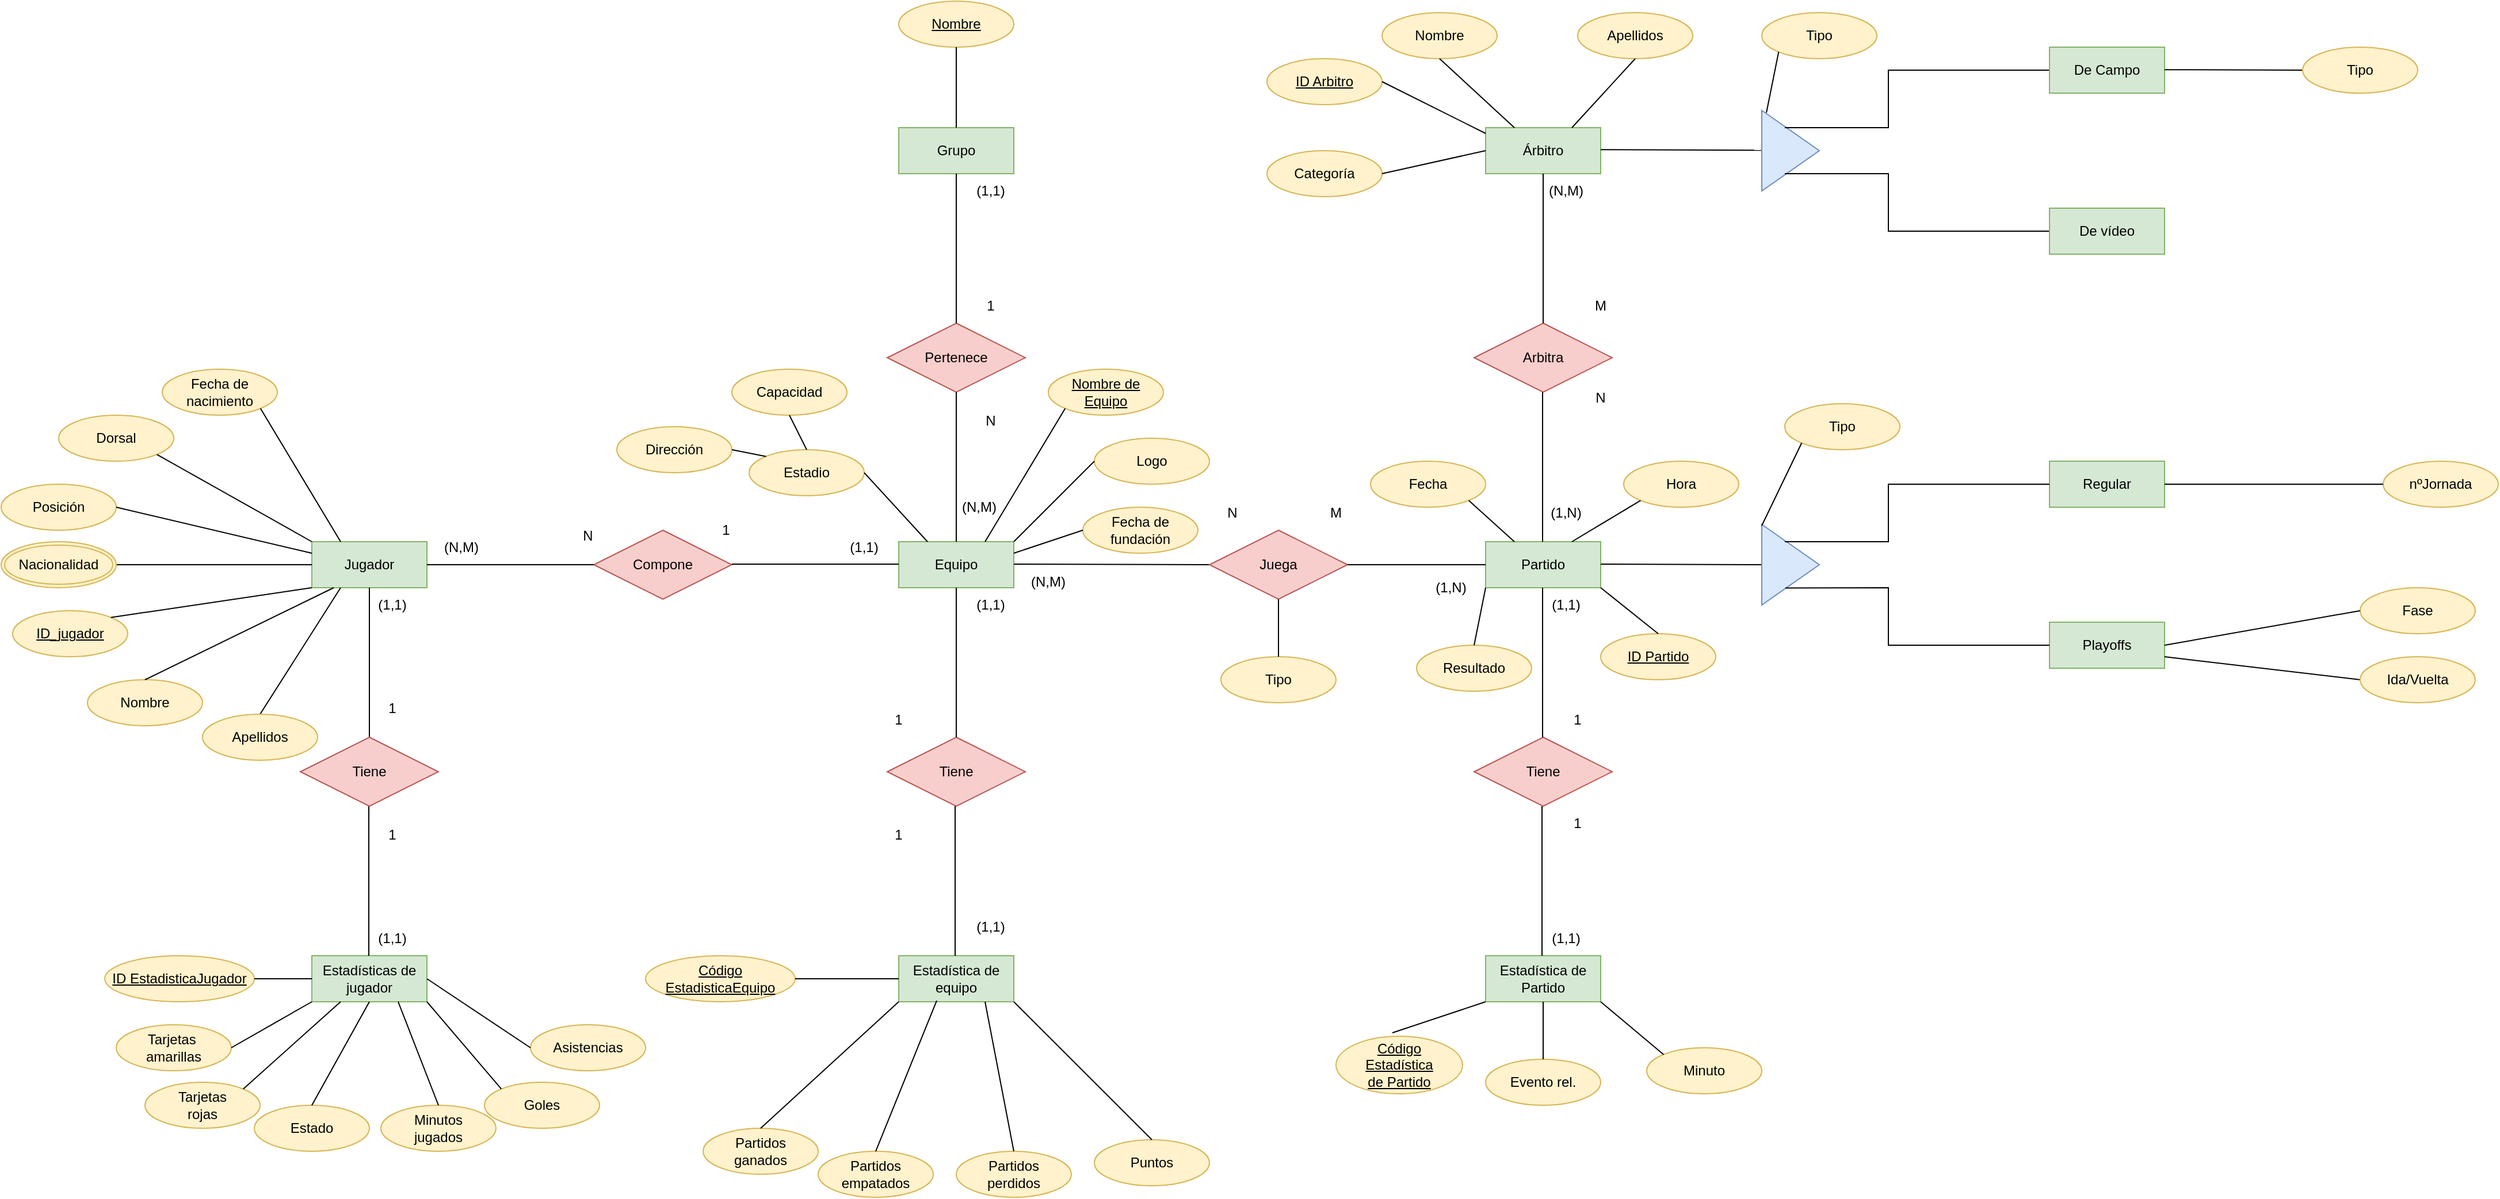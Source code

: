 <mxfile version="24.0.2" type="device">
  <diagram id="R2lEEEUBdFMjLlhIrx00" name="Page-1">
    <mxGraphModel dx="3056" dy="1200" grid="1" gridSize="10" guides="1" tooltips="1" connect="1" arrows="1" fold="1" page="1" pageScale="1" pageWidth="850" pageHeight="1100" math="0" shadow="0" extFonts="Permanent Marker^https://fonts.googleapis.com/css?family=Permanent+Marker">
      <root>
        <mxCell id="0" />
        <mxCell id="1" parent="0" />
        <mxCell id="ew4b3XNnfiUMwKwyRIX6-1" value="Equipo" style="whiteSpace=wrap;html=1;align=center;fillColor=#d5e8d4;strokeColor=#82b366;" parent="1" vertex="1">
          <mxGeometry x="180" y="480" width="100" height="40" as="geometry" />
        </mxCell>
        <mxCell id="ew4b3XNnfiUMwKwyRIX6-3" value="Estadística de Partido" style="whiteSpace=wrap;html=1;align=center;fillColor=#d5e8d4;strokeColor=#82b366;" parent="1" vertex="1">
          <mxGeometry x="690" y="840" width="100" height="40" as="geometry" />
        </mxCell>
        <mxCell id="ew4b3XNnfiUMwKwyRIX6-4" value="Jugador" style="whiteSpace=wrap;html=1;align=center;fillColor=#d5e8d4;strokeColor=#82b366;" parent="1" vertex="1">
          <mxGeometry x="-330" y="480" width="100" height="40" as="geometry" />
        </mxCell>
        <mxCell id="ew4b3XNnfiUMwKwyRIX6-5" value="Partido" style="whiteSpace=wrap;html=1;align=center;fillColor=#d5e8d4;strokeColor=#82b366;" parent="1" vertex="1">
          <mxGeometry x="690" y="480" width="100" height="40" as="geometry" />
        </mxCell>
        <mxCell id="ew4b3XNnfiUMwKwyRIX6-6" value="Grupo" style="whiteSpace=wrap;html=1;align=center;fillColor=#d5e8d4;strokeColor=#82b366;" parent="1" vertex="1">
          <mxGeometry x="180" y="120" width="100" height="40" as="geometry" />
        </mxCell>
        <mxCell id="ew4b3XNnfiUMwKwyRIX6-7" value="Árbitro" style="whiteSpace=wrap;html=1;align=center;fillColor=#d5e8d4;strokeColor=#82b366;" parent="1" vertex="1">
          <mxGeometry x="690" y="120" width="100" height="40" as="geometry" />
        </mxCell>
        <mxCell id="ew4b3XNnfiUMwKwyRIX6-10" value="Compone" style="shape=rhombus;perimeter=rhombusPerimeter;whiteSpace=wrap;html=1;align=center;fillColor=#f8cecc;strokeColor=#b85450;" parent="1" vertex="1">
          <mxGeometry x="-85" y="470" width="120" height="60" as="geometry" />
        </mxCell>
        <mxCell id="ew4b3XNnfiUMwKwyRIX6-13" value="Tiene" style="shape=rhombus;perimeter=rhombusPerimeter;whiteSpace=wrap;html=1;align=center;fillColor=#f8cecc;strokeColor=#b85450;" parent="1" vertex="1">
          <mxGeometry x="680" y="650" width="120" height="60" as="geometry" />
        </mxCell>
        <mxCell id="ew4b3XNnfiUMwKwyRIX6-17" value="Arbitra" style="shape=rhombus;perimeter=rhombusPerimeter;whiteSpace=wrap;html=1;align=center;fillColor=#f8cecc;strokeColor=#b85450;" parent="1" vertex="1">
          <mxGeometry x="680" y="290" width="120" height="60" as="geometry" />
        </mxCell>
        <mxCell id="ew4b3XNnfiUMwKwyRIX6-18" value="Pertenece" style="shape=rhombus;perimeter=rhombusPerimeter;whiteSpace=wrap;html=1;align=center;fillColor=#f8cecc;strokeColor=#b85450;" parent="1" vertex="1">
          <mxGeometry x="170" y="290" width="120" height="60" as="geometry" />
        </mxCell>
        <mxCell id="jRTE80DAgVs_Ja9fbaa8-7" value="" style="endArrow=none;html=1;rounded=0;exitX=1;exitY=0.5;exitDx=0;exitDy=0;" parent="1" source="ew4b3XNnfiUMwKwyRIX6-4" target="ew4b3XNnfiUMwKwyRIX6-10" edge="1">
          <mxGeometry width="50" height="50" relative="1" as="geometry">
            <mxPoint x="-270" y="490" as="sourcePoint" />
            <mxPoint x="-270" y="360" as="targetPoint" />
          </mxGeometry>
        </mxCell>
        <mxCell id="jRTE80DAgVs_Ja9fbaa8-8" value="" style="endArrow=none;html=1;rounded=0;exitX=1;exitY=0.5;exitDx=0;exitDy=0;" parent="1" edge="1">
          <mxGeometry width="50" height="50" relative="1" as="geometry">
            <mxPoint x="35" y="499.5" as="sourcePoint" />
            <mxPoint x="180" y="499.5" as="targetPoint" />
          </mxGeometry>
        </mxCell>
        <mxCell id="jRTE80DAgVs_Ja9fbaa8-9" value="" style="endArrow=none;html=1;rounded=0;exitX=1;exitY=0.5;exitDx=0;exitDy=0;entryX=0;entryY=0.5;entryDx=0;entryDy=0;" parent="1" target="5aakEDVAAHbc9MkIzyxL-103" edge="1">
          <mxGeometry width="50" height="50" relative="1" as="geometry">
            <mxPoint x="280" y="499.5" as="sourcePoint" />
            <mxPoint x="425" y="499.5" as="targetPoint" />
            <Array as="points">
              <mxPoint x="450" y="500" />
            </Array>
          </mxGeometry>
        </mxCell>
        <mxCell id="jRTE80DAgVs_Ja9fbaa8-14" value="" style="endArrow=none;html=1;rounded=0;entryX=0.5;entryY=1;entryDx=0;entryDy=0;exitX=0.5;exitY=0;exitDx=0;exitDy=0;" parent="1" edge="1">
          <mxGeometry width="50" height="50" relative="1" as="geometry">
            <mxPoint x="-280" y="650" as="sourcePoint" />
            <mxPoint x="-280" y="520" as="targetPoint" />
          </mxGeometry>
        </mxCell>
        <mxCell id="jRTE80DAgVs_Ja9fbaa8-18" value="" style="endArrow=none;html=1;rounded=0;exitX=1;exitY=0.5;exitDx=0;exitDy=0;entryX=0;entryY=0.5;entryDx=0;entryDy=0;" parent="1" edge="1">
          <mxGeometry width="50" height="50" relative="1" as="geometry">
            <mxPoint x="790" y="499.5" as="sourcePoint" />
            <mxPoint x="930" y="500" as="targetPoint" />
          </mxGeometry>
        </mxCell>
        <mxCell id="5aakEDVAAHbc9MkIzyxL-1" value="ID_jugador" style="ellipse;whiteSpace=wrap;html=1;align=center;fontStyle=4;fillColor=#fff2cc;strokeColor=#d6b656;" parent="1" vertex="1">
          <mxGeometry x="-590" y="540" width="100" height="40" as="geometry" />
        </mxCell>
        <mxCell id="5aakEDVAAHbc9MkIzyxL-5" value="Nombre" style="ellipse;whiteSpace=wrap;html=1;align=center;fillColor=#fff2cc;strokeColor=#d6b656;" parent="1" vertex="1">
          <mxGeometry x="-525" y="600" width="100" height="40" as="geometry" />
        </mxCell>
        <mxCell id="5aakEDVAAHbc9MkIzyxL-12" value="Estadísticas de jugador" style="whiteSpace=wrap;html=1;align=center;fillColor=#d5e8d4;strokeColor=#82b366;" parent="1" vertex="1">
          <mxGeometry x="-330" y="840" width="100" height="40" as="geometry" />
        </mxCell>
        <mxCell id="5aakEDVAAHbc9MkIzyxL-13" value="Posición" style="ellipse;whiteSpace=wrap;html=1;align=center;fillColor=#fff2cc;strokeColor=#d6b656;" parent="1" vertex="1">
          <mxGeometry x="-600" y="430" width="100" height="40" as="geometry" />
        </mxCell>
        <mxCell id="5aakEDVAAHbc9MkIzyxL-14" value="Fecha de nacimiento" style="ellipse;whiteSpace=wrap;html=1;align=center;fillColor=#fff2cc;strokeColor=#d6b656;" parent="1" vertex="1">
          <mxGeometry x="-460" y="330" width="100" height="40" as="geometry" />
        </mxCell>
        <mxCell id="5aakEDVAAHbc9MkIzyxL-15" value="Dorsal" style="ellipse;whiteSpace=wrap;html=1;align=center;fillColor=#fff2cc;strokeColor=#d6b656;" parent="1" vertex="1">
          <mxGeometry x="-550" y="370" width="100" height="40" as="geometry" />
        </mxCell>
        <mxCell id="5aakEDVAAHbc9MkIzyxL-16" value="" style="endArrow=none;html=1;rounded=0;exitX=0.19;exitY=1;exitDx=0;exitDy=0;entryX=0.5;entryY=0;entryDx=0;entryDy=0;exitPerimeter=0;" parent="1" source="ew4b3XNnfiUMwKwyRIX6-4" target="5aakEDVAAHbc9MkIzyxL-5" edge="1">
          <mxGeometry width="50" height="50" relative="1" as="geometry">
            <mxPoint x="-252.5" y="529" as="sourcePoint" />
            <mxPoint x="-107.5" y="529" as="targetPoint" />
          </mxGeometry>
        </mxCell>
        <mxCell id="5aakEDVAAHbc9MkIzyxL-17" value="" style="endArrow=none;html=1;rounded=0;exitX=0.25;exitY=1;exitDx=0;exitDy=0;entryX=0.5;entryY=0;entryDx=0;entryDy=0;" parent="1" source="ew4b3XNnfiUMwKwyRIX6-4" target="5aakEDVAAHbc9MkIzyxL-26" edge="1">
          <mxGeometry width="50" height="50" relative="1" as="geometry">
            <mxPoint x="-270" y="530" as="sourcePoint" />
            <mxPoint x="-180" y="580" as="targetPoint" />
          </mxGeometry>
        </mxCell>
        <mxCell id="5aakEDVAAHbc9MkIzyxL-18" value="" style="endArrow=none;html=1;rounded=0;exitX=0;exitY=1;exitDx=0;exitDy=0;entryX=1;entryY=0;entryDx=0;entryDy=0;" parent="1" source="ew4b3XNnfiUMwKwyRIX6-4" target="5aakEDVAAHbc9MkIzyxL-1" edge="1">
          <mxGeometry width="50" height="50" relative="1" as="geometry">
            <mxPoint x="-260" y="540" as="sourcePoint" />
            <mxPoint x="-310" y="600" as="targetPoint" />
          </mxGeometry>
        </mxCell>
        <mxCell id="5aakEDVAAHbc9MkIzyxL-19" value="" style="endArrow=none;html=1;rounded=0;exitX=0;exitY=0.5;exitDx=0;exitDy=0;entryX=1;entryY=0.5;entryDx=0;entryDy=0;" parent="1" source="ew4b3XNnfiUMwKwyRIX6-4" edge="1">
          <mxGeometry width="50" height="50" relative="1" as="geometry">
            <mxPoint x="-320" y="530" as="sourcePoint" />
            <mxPoint x="-500" y="500" as="targetPoint" />
          </mxGeometry>
        </mxCell>
        <mxCell id="5aakEDVAAHbc9MkIzyxL-20" value="" style="endArrow=none;html=1;rounded=0;exitX=0;exitY=0.25;exitDx=0;exitDy=0;entryX=1;entryY=0.5;entryDx=0;entryDy=0;" parent="1" source="ew4b3XNnfiUMwKwyRIX6-4" target="5aakEDVAAHbc9MkIzyxL-13" edge="1">
          <mxGeometry width="50" height="50" relative="1" as="geometry">
            <mxPoint x="-320" y="510" as="sourcePoint" />
            <mxPoint x="-450" y="540" as="targetPoint" />
          </mxGeometry>
        </mxCell>
        <mxCell id="5aakEDVAAHbc9MkIzyxL-21" value="" style="endArrow=none;html=1;rounded=0;exitX=0;exitY=0;exitDx=0;exitDy=0;entryX=1;entryY=1;entryDx=0;entryDy=0;" parent="1" source="ew4b3XNnfiUMwKwyRIX6-4" target="5aakEDVAAHbc9MkIzyxL-15" edge="1">
          <mxGeometry width="50" height="50" relative="1" as="geometry">
            <mxPoint x="-320" y="500" as="sourcePoint" />
            <mxPoint x="-500" y="480" as="targetPoint" />
          </mxGeometry>
        </mxCell>
        <mxCell id="5aakEDVAAHbc9MkIzyxL-22" value="" style="endArrow=none;html=1;rounded=0;exitX=0.25;exitY=0;exitDx=0;exitDy=0;entryX=1;entryY=1;entryDx=0;entryDy=0;" parent="1" source="ew4b3XNnfiUMwKwyRIX6-4" target="5aakEDVAAHbc9MkIzyxL-14" edge="1">
          <mxGeometry width="50" height="50" relative="1" as="geometry">
            <mxPoint x="-320" y="490" as="sourcePoint" />
            <mxPoint x="-505" y="434" as="targetPoint" />
          </mxGeometry>
        </mxCell>
        <mxCell id="5aakEDVAAHbc9MkIzyxL-23" value="" style="endArrow=none;html=1;rounded=0;entryX=0.5;entryY=1;entryDx=0;entryDy=0;exitX=0.5;exitY=0;exitDx=0;exitDy=0;" parent="1" edge="1">
          <mxGeometry width="50" height="50" relative="1" as="geometry">
            <mxPoint x="-280.5" y="840" as="sourcePoint" />
            <mxPoint x="-280.5" y="710" as="targetPoint" />
          </mxGeometry>
        </mxCell>
        <mxCell id="5aakEDVAAHbc9MkIzyxL-24" value="Tiene" style="shape=rhombus;perimeter=rhombusPerimeter;whiteSpace=wrap;html=1;align=center;fillColor=#f8cecc;strokeColor=#b85450;" parent="1" vertex="1">
          <mxGeometry x="-340" y="650" width="120" height="60" as="geometry" />
        </mxCell>
        <mxCell id="5aakEDVAAHbc9MkIzyxL-26" value="Apellidos" style="ellipse;whiteSpace=wrap;html=1;align=center;fillColor=#fff2cc;strokeColor=#d6b656;" parent="1" vertex="1">
          <mxGeometry x="-425" y="630" width="100" height="40" as="geometry" />
        </mxCell>
        <mxCell id="5aakEDVAAHbc9MkIzyxL-28" value="Tiene" style="shape=rhombus;perimeter=rhombusPerimeter;whiteSpace=wrap;html=1;align=center;fillColor=#f8cecc;strokeColor=#b85450;" parent="1" vertex="1">
          <mxGeometry x="170" y="650" width="120" height="60" as="geometry" />
        </mxCell>
        <mxCell id="5aakEDVAAHbc9MkIzyxL-29" value="Estadística de equipo" style="whiteSpace=wrap;html=1;align=center;fillColor=#d5e8d4;strokeColor=#82b366;" parent="1" vertex="1">
          <mxGeometry x="180" y="840" width="100" height="40" as="geometry" />
        </mxCell>
        <mxCell id="5aakEDVAAHbc9MkIzyxL-31" value="" style="endArrow=none;html=1;rounded=0;entryX=0.5;entryY=1;entryDx=0;entryDy=0;exitX=0.5;exitY=0;exitDx=0;exitDy=0;" parent="1" edge="1">
          <mxGeometry width="50" height="50" relative="1" as="geometry">
            <mxPoint x="229" y="840" as="sourcePoint" />
            <mxPoint x="229" y="710" as="targetPoint" />
          </mxGeometry>
        </mxCell>
        <mxCell id="5aakEDVAAHbc9MkIzyxL-34" value="Estadio" style="ellipse;whiteSpace=wrap;html=1;align=center;fillColor=#fff2cc;strokeColor=#d6b656;" parent="1" vertex="1">
          <mxGeometry x="50" y="400" width="100" height="40" as="geometry" />
        </mxCell>
        <mxCell id="5aakEDVAAHbc9MkIzyxL-35" value="Fecha de fundación" style="ellipse;whiteSpace=wrap;html=1;align=center;fillColor=#fff2cc;strokeColor=#d6b656;" parent="1" vertex="1">
          <mxGeometry x="340" y="450" width="100" height="40" as="geometry" />
        </mxCell>
        <mxCell id="5aakEDVAAHbc9MkIzyxL-36" value="Logo" style="ellipse;whiteSpace=wrap;html=1;align=center;fillColor=#fff2cc;strokeColor=#d6b656;" parent="1" vertex="1">
          <mxGeometry x="350" y="390" width="100" height="40" as="geometry" />
        </mxCell>
        <mxCell id="5aakEDVAAHbc9MkIzyxL-37" value="Capacidad" style="ellipse;whiteSpace=wrap;html=1;align=center;fillColor=#fff2cc;strokeColor=#d6b656;" parent="1" vertex="1">
          <mxGeometry x="35" y="330" width="100" height="40" as="geometry" />
        </mxCell>
        <mxCell id="5aakEDVAAHbc9MkIzyxL-38" value="Dirección" style="ellipse;whiteSpace=wrap;html=1;align=center;fillColor=#fff2cc;strokeColor=#d6b656;" parent="1" vertex="1">
          <mxGeometry x="-65" y="380" width="100" height="40" as="geometry" />
        </mxCell>
        <mxCell id="5aakEDVAAHbc9MkIzyxL-40" value="" style="endArrow=none;html=1;rounded=0;exitX=0.25;exitY=0;exitDx=0;exitDy=0;entryX=1;entryY=0.5;entryDx=0;entryDy=0;" parent="1" source="ew4b3XNnfiUMwKwyRIX6-1" target="5aakEDVAAHbc9MkIzyxL-34" edge="1">
          <mxGeometry width="50" height="50" relative="1" as="geometry">
            <mxPoint x="190" y="490" as="sourcePoint" />
            <mxPoint x="160" y="480" as="targetPoint" />
          </mxGeometry>
        </mxCell>
        <mxCell id="5aakEDVAAHbc9MkIzyxL-41" value="" style="endArrow=none;html=1;rounded=0;exitX=0.5;exitY=0;exitDx=0;exitDy=0;entryX=0.5;entryY=1;entryDx=0;entryDy=0;" parent="1" source="5aakEDVAAHbc9MkIzyxL-34" target="5aakEDVAAHbc9MkIzyxL-37" edge="1">
          <mxGeometry width="50" height="50" relative="1" as="geometry">
            <mxPoint x="215" y="490" as="sourcePoint" />
            <mxPoint x="160" y="430" as="targetPoint" />
          </mxGeometry>
        </mxCell>
        <mxCell id="5aakEDVAAHbc9MkIzyxL-42" value="" style="endArrow=none;html=1;rounded=0;exitX=0;exitY=0;exitDx=0;exitDy=0;entryX=1;entryY=0.5;entryDx=0;entryDy=0;" parent="1" source="5aakEDVAAHbc9MkIzyxL-34" target="5aakEDVAAHbc9MkIzyxL-38" edge="1">
          <mxGeometry width="50" height="50" relative="1" as="geometry">
            <mxPoint x="215" y="490" as="sourcePoint" />
            <mxPoint x="160" y="430" as="targetPoint" />
          </mxGeometry>
        </mxCell>
        <mxCell id="5aakEDVAAHbc9MkIzyxL-44" value="" style="endArrow=none;html=1;rounded=0;exitX=1;exitY=0;exitDx=0;exitDy=0;entryX=0;entryY=0.5;entryDx=0;entryDy=0;" parent="1" source="ew4b3XNnfiUMwKwyRIX6-1" target="5aakEDVAAHbc9MkIzyxL-36" edge="1">
          <mxGeometry width="50" height="50" relative="1" as="geometry">
            <mxPoint x="265" y="490" as="sourcePoint" />
            <mxPoint x="290" y="380" as="targetPoint" />
          </mxGeometry>
        </mxCell>
        <mxCell id="5aakEDVAAHbc9MkIzyxL-45" value="" style="endArrow=none;html=1;rounded=0;exitX=1;exitY=0.25;exitDx=0;exitDy=0;entryX=0;entryY=0.5;entryDx=0;entryDy=0;" parent="1" source="ew4b3XNnfiUMwKwyRIX6-1" target="5aakEDVAAHbc9MkIzyxL-35" edge="1">
          <mxGeometry width="50" height="50" relative="1" as="geometry">
            <mxPoint x="290" y="490" as="sourcePoint" />
            <mxPoint x="299" y="438" as="targetPoint" />
          </mxGeometry>
        </mxCell>
        <mxCell id="5aakEDVAAHbc9MkIzyxL-46" value="ID EstadisticaJugador" style="ellipse;whiteSpace=wrap;html=1;align=center;fontStyle=4;fillColor=#fff2cc;strokeColor=#d6b656;" parent="1" vertex="1">
          <mxGeometry x="-510" y="840" width="130" height="40" as="geometry" />
        </mxCell>
        <mxCell id="5aakEDVAAHbc9MkIzyxL-47" value="Tarjetas&amp;nbsp;&lt;br&gt;amarillas" style="ellipse;whiteSpace=wrap;html=1;align=center;fillColor=#fff2cc;strokeColor=#d6b656;" parent="1" vertex="1">
          <mxGeometry x="-500" y="900" width="100" height="40" as="geometry" />
        </mxCell>
        <mxCell id="5aakEDVAAHbc9MkIzyxL-48" value="Tarjetas&lt;br&gt;rojas" style="ellipse;whiteSpace=wrap;html=1;align=center;fillColor=#fff2cc;strokeColor=#d6b656;" parent="1" vertex="1">
          <mxGeometry x="-475" y="950" width="100" height="40" as="geometry" />
        </mxCell>
        <mxCell id="5aakEDVAAHbc9MkIzyxL-49" value="Minutos&lt;br&gt;jugados" style="ellipse;whiteSpace=wrap;html=1;align=center;fillColor=#fff2cc;strokeColor=#d6b656;" parent="1" vertex="1">
          <mxGeometry x="-270" y="970" width="100" height="40" as="geometry" />
        </mxCell>
        <mxCell id="5aakEDVAAHbc9MkIzyxL-50" value="Asistencias" style="ellipse;whiteSpace=wrap;html=1;align=center;fillColor=#fff2cc;strokeColor=#d6b656;" parent="1" vertex="1">
          <mxGeometry x="-140" y="900" width="100" height="40" as="geometry" />
        </mxCell>
        <mxCell id="5aakEDVAAHbc9MkIzyxL-51" value="Goles" style="ellipse;whiteSpace=wrap;html=1;align=center;fillColor=#fff2cc;strokeColor=#d6b656;" parent="1" vertex="1">
          <mxGeometry x="-180" y="950" width="100" height="40" as="geometry" />
        </mxCell>
        <mxCell id="5aakEDVAAHbc9MkIzyxL-52" value="" style="endArrow=none;html=1;rounded=0;exitX=0;exitY=0.5;exitDx=0;exitDy=0;entryX=1;entryY=0.5;entryDx=0;entryDy=0;" parent="1" source="5aakEDVAAHbc9MkIzyxL-12" target="5aakEDVAAHbc9MkIzyxL-46" edge="1">
          <mxGeometry width="50" height="50" relative="1" as="geometry">
            <mxPoint x="-295" y="530" as="sourcePoint" />
            <mxPoint x="-365" y="640" as="targetPoint" />
          </mxGeometry>
        </mxCell>
        <mxCell id="5aakEDVAAHbc9MkIzyxL-53" value="" style="endArrow=none;html=1;rounded=0;exitX=0;exitY=1;exitDx=0;exitDy=0;entryX=1;entryY=0.5;entryDx=0;entryDy=0;" parent="1" source="5aakEDVAAHbc9MkIzyxL-12" target="5aakEDVAAHbc9MkIzyxL-47" edge="1">
          <mxGeometry width="50" height="50" relative="1" as="geometry">
            <mxPoint x="-295" y="530" as="sourcePoint" />
            <mxPoint x="-365" y="640" as="targetPoint" />
          </mxGeometry>
        </mxCell>
        <mxCell id="5aakEDVAAHbc9MkIzyxL-54" value="" style="endArrow=none;html=1;rounded=0;exitX=0.25;exitY=1;exitDx=0;exitDy=0;entryX=1;entryY=0;entryDx=0;entryDy=0;" parent="1" source="5aakEDVAAHbc9MkIzyxL-12" target="5aakEDVAAHbc9MkIzyxL-48" edge="1">
          <mxGeometry width="50" height="50" relative="1" as="geometry">
            <mxPoint x="-295" y="530" as="sourcePoint" />
            <mxPoint x="-365" y="640" as="targetPoint" />
          </mxGeometry>
        </mxCell>
        <mxCell id="5aakEDVAAHbc9MkIzyxL-55" value="" style="endArrow=none;html=1;rounded=0;exitX=0.75;exitY=1;exitDx=0;exitDy=0;entryX=0.5;entryY=0;entryDx=0;entryDy=0;" parent="1" source="5aakEDVAAHbc9MkIzyxL-12" target="5aakEDVAAHbc9MkIzyxL-49" edge="1">
          <mxGeometry width="50" height="50" relative="1" as="geometry">
            <mxPoint x="-295" y="890" as="sourcePoint" />
            <mxPoint x="-355" y="976" as="targetPoint" />
          </mxGeometry>
        </mxCell>
        <mxCell id="5aakEDVAAHbc9MkIzyxL-56" value="" style="endArrow=none;html=1;rounded=0;exitX=1;exitY=1;exitDx=0;exitDy=0;entryX=0;entryY=0;entryDx=0;entryDy=0;" parent="1" source="5aakEDVAAHbc9MkIzyxL-12" target="5aakEDVAAHbc9MkIzyxL-51" edge="1">
          <mxGeometry width="50" height="50" relative="1" as="geometry">
            <mxPoint x="-285" y="900" as="sourcePoint" />
            <mxPoint x="-345" y="986" as="targetPoint" />
          </mxGeometry>
        </mxCell>
        <mxCell id="5aakEDVAAHbc9MkIzyxL-58" value="" style="endArrow=none;html=1;rounded=0;exitX=1;exitY=0.5;exitDx=0;exitDy=0;entryX=0;entryY=0.5;entryDx=0;entryDy=0;" parent="1" source="5aakEDVAAHbc9MkIzyxL-12" target="5aakEDVAAHbc9MkIzyxL-50" edge="1">
          <mxGeometry width="50" height="50" relative="1" as="geometry">
            <mxPoint x="-275" y="910" as="sourcePoint" />
            <mxPoint x="-335" y="996" as="targetPoint" />
          </mxGeometry>
        </mxCell>
        <mxCell id="5aakEDVAAHbc9MkIzyxL-61" value="Nombre" style="ellipse;whiteSpace=wrap;html=1;align=center;fontStyle=4;fillColor=#fff2cc;strokeColor=#d6b656;" parent="1" vertex="1">
          <mxGeometry x="180" y="10" width="100" height="40" as="geometry" />
        </mxCell>
        <mxCell id="5aakEDVAAHbc9MkIzyxL-63" value="Estado" style="ellipse;whiteSpace=wrap;html=1;align=center;fillColor=#fff2cc;strokeColor=#d6b656;" parent="1" vertex="1">
          <mxGeometry x="-380" y="970" width="100" height="40" as="geometry" />
        </mxCell>
        <mxCell id="5aakEDVAAHbc9MkIzyxL-64" value="" style="endArrow=none;html=1;rounded=0;exitX=0.5;exitY=1;exitDx=0;exitDy=0;entryX=0.5;entryY=0;entryDx=0;entryDy=0;" parent="1" source="5aakEDVAAHbc9MkIzyxL-12" target="5aakEDVAAHbc9MkIzyxL-63" edge="1">
          <mxGeometry width="50" height="50" relative="1" as="geometry">
            <mxPoint x="-245" y="890" as="sourcePoint" />
            <mxPoint x="-210" y="980" as="targetPoint" />
          </mxGeometry>
        </mxCell>
        <mxCell id="5aakEDVAAHbc9MkIzyxL-65" value="Código EstadisticaEquipo" style="ellipse;whiteSpace=wrap;html=1;align=center;fontStyle=4;fillColor=#fff2cc;strokeColor=#d6b656;" parent="1" vertex="1">
          <mxGeometry x="-40" y="840" width="130" height="40" as="geometry" />
        </mxCell>
        <mxCell id="5aakEDVAAHbc9MkIzyxL-66" value="Partidos&lt;br&gt;ganados" style="ellipse;whiteSpace=wrap;html=1;align=center;fillColor=#fff2cc;strokeColor=#d6b656;" parent="1" vertex="1">
          <mxGeometry x="10" y="990" width="100" height="40" as="geometry" />
        </mxCell>
        <mxCell id="5aakEDVAAHbc9MkIzyxL-67" value="Partidos&lt;br&gt;empatados" style="ellipse;whiteSpace=wrap;html=1;align=center;fillColor=#fff2cc;strokeColor=#d6b656;" parent="1" vertex="1">
          <mxGeometry x="110" y="1010" width="100" height="40" as="geometry" />
        </mxCell>
        <mxCell id="5aakEDVAAHbc9MkIzyxL-68" value="Partidos&lt;br&gt;perdidos" style="ellipse;whiteSpace=wrap;html=1;align=center;fillColor=#fff2cc;strokeColor=#d6b656;" parent="1" vertex="1">
          <mxGeometry x="230" y="1010" width="100" height="40" as="geometry" />
        </mxCell>
        <mxCell id="5aakEDVAAHbc9MkIzyxL-69" value="Puntos" style="ellipse;whiteSpace=wrap;html=1;align=center;fillColor=#fff2cc;strokeColor=#d6b656;" parent="1" vertex="1">
          <mxGeometry x="350" y="1000" width="100" height="40" as="geometry" />
        </mxCell>
        <mxCell id="5aakEDVAAHbc9MkIzyxL-70" value="" style="endArrow=none;html=1;rounded=0;exitX=0.5;exitY=0;exitDx=0;exitDy=0;entryX=0;entryY=1;entryDx=0;entryDy=0;" parent="1" source="5aakEDVAAHbc9MkIzyxL-66" target="5aakEDVAAHbc9MkIzyxL-29" edge="1">
          <mxGeometry width="50" height="50" relative="1" as="geometry">
            <mxPoint x="-220" y="870" as="sourcePoint" />
            <mxPoint x="-130" y="930" as="targetPoint" />
          </mxGeometry>
        </mxCell>
        <mxCell id="5aakEDVAAHbc9MkIzyxL-71" value="" style="endArrow=none;html=1;rounded=0;exitX=0.5;exitY=0;exitDx=0;exitDy=0;entryX=0.33;entryY=0.975;entryDx=0;entryDy=0;entryPerimeter=0;" parent="1" source="5aakEDVAAHbc9MkIzyxL-67" target="5aakEDVAAHbc9MkIzyxL-29" edge="1">
          <mxGeometry width="50" height="50" relative="1" as="geometry">
            <mxPoint x="20" y="960" as="sourcePoint" />
            <mxPoint x="80" y="890" as="targetPoint" />
          </mxGeometry>
        </mxCell>
        <mxCell id="5aakEDVAAHbc9MkIzyxL-72" value="" style="endArrow=none;html=1;rounded=0;exitX=0.5;exitY=0;exitDx=0;exitDy=0;entryX=0.75;entryY=1;entryDx=0;entryDy=0;" parent="1" source="5aakEDVAAHbc9MkIzyxL-68" target="5aakEDVAAHbc9MkIzyxL-29" edge="1">
          <mxGeometry width="50" height="50" relative="1" as="geometry">
            <mxPoint x="70" y="1030" as="sourcePoint" />
            <mxPoint x="140" y="870" as="targetPoint" />
          </mxGeometry>
        </mxCell>
        <mxCell id="5aakEDVAAHbc9MkIzyxL-73" value="" style="endArrow=none;html=1;rounded=0;exitX=0.5;exitY=0;exitDx=0;exitDy=0;entryX=1;entryY=1;entryDx=0;entryDy=0;" parent="1" source="5aakEDVAAHbc9MkIzyxL-69" target="5aakEDVAAHbc9MkIzyxL-29" edge="1">
          <mxGeometry width="50" height="50" relative="1" as="geometry">
            <mxPoint x="190" y="1030" as="sourcePoint" />
            <mxPoint x="146" y="888" as="targetPoint" />
          </mxGeometry>
        </mxCell>
        <mxCell id="5aakEDVAAHbc9MkIzyxL-74" value="" style="endArrow=none;html=1;rounded=0;exitX=1;exitY=0.5;exitDx=0;exitDy=0;entryX=0;entryY=0.5;entryDx=0;entryDy=0;" parent="1" source="5aakEDVAAHbc9MkIzyxL-65" target="5aakEDVAAHbc9MkIzyxL-29" edge="1">
          <mxGeometry width="50" height="50" relative="1" as="geometry">
            <mxPoint x="20" y="960" as="sourcePoint" />
            <mxPoint x="80" y="890" as="targetPoint" />
          </mxGeometry>
        </mxCell>
        <mxCell id="5aakEDVAAHbc9MkIzyxL-75" value="ID Partido" style="ellipse;whiteSpace=wrap;html=1;align=center;fontStyle=4;fillColor=#fff2cc;strokeColor=#d6b656;" parent="1" vertex="1">
          <mxGeometry x="790" y="560" width="100" height="40" as="geometry" />
        </mxCell>
        <mxCell id="5aakEDVAAHbc9MkIzyxL-78" value="Resultado" style="ellipse;whiteSpace=wrap;html=1;align=center;fillColor=#fff2cc;strokeColor=#d6b656;" parent="1" vertex="1">
          <mxGeometry x="630" y="570" width="100" height="40" as="geometry" />
        </mxCell>
        <mxCell id="5aakEDVAAHbc9MkIzyxL-81" value="" style="endArrow=none;html=1;rounded=0;entryX=0;entryY=1;entryDx=0;entryDy=0;exitX=0.5;exitY=0;exitDx=0;exitDy=0;" parent="1" source="5aakEDVAAHbc9MkIzyxL-78" target="ew4b3XNnfiUMwKwyRIX6-5" edge="1">
          <mxGeometry width="50" height="50" relative="1" as="geometry">
            <mxPoint x="495" y="480" as="sourcePoint" />
            <mxPoint x="495" y="420" as="targetPoint" />
          </mxGeometry>
        </mxCell>
        <mxCell id="5aakEDVAAHbc9MkIzyxL-82" value="" style="endArrow=none;html=1;rounded=0;entryX=1;entryY=1;entryDx=0;entryDy=0;exitX=0.5;exitY=0;exitDx=0;exitDy=0;" parent="1" source="5aakEDVAAHbc9MkIzyxL-75" target="ew4b3XNnfiUMwKwyRIX6-5" edge="1">
          <mxGeometry width="50" height="50" relative="1" as="geometry">
            <mxPoint x="640" y="560" as="sourcePoint" />
            <mxPoint x="700" y="530" as="targetPoint" />
          </mxGeometry>
        </mxCell>
        <mxCell id="5aakEDVAAHbc9MkIzyxL-83" value="Nombre de Equipo" style="ellipse;whiteSpace=wrap;html=1;align=center;fontStyle=4;fillColor=#fff2cc;strokeColor=#d6b656;" parent="1" vertex="1">
          <mxGeometry x="310" y="330" width="100" height="40" as="geometry" />
        </mxCell>
        <mxCell id="5aakEDVAAHbc9MkIzyxL-84" value="" style="endArrow=none;html=1;rounded=0;exitX=0.75;exitY=0;exitDx=0;exitDy=0;entryX=0;entryY=1;entryDx=0;entryDy=0;" parent="1" source="ew4b3XNnfiUMwKwyRIX6-1" target="5aakEDVAAHbc9MkIzyxL-83" edge="1">
          <mxGeometry width="50" height="50" relative="1" as="geometry">
            <mxPoint x="290" y="490" as="sourcePoint" />
            <mxPoint x="300" y="430" as="targetPoint" />
          </mxGeometry>
        </mxCell>
        <mxCell id="5aakEDVAAHbc9MkIzyxL-85" value="Evento rel." style="ellipse;whiteSpace=wrap;html=1;align=center;fillColor=#fff2cc;strokeColor=#d6b656;" parent="1" vertex="1">
          <mxGeometry x="690" y="930" width="100" height="40" as="geometry" />
        </mxCell>
        <mxCell id="5aakEDVAAHbc9MkIzyxL-86" value="Minuto" style="ellipse;whiteSpace=wrap;html=1;align=center;fillColor=#fff2cc;strokeColor=#d6b656;" parent="1" vertex="1">
          <mxGeometry x="830" y="920" width="100" height="40" as="geometry" />
        </mxCell>
        <mxCell id="5aakEDVAAHbc9MkIzyxL-87" value="Código&lt;br&gt;Estadística&lt;br&gt;de Partido" style="ellipse;whiteSpace=wrap;html=1;align=center;fontStyle=4;fillColor=#fff2cc;strokeColor=#d6b656;" parent="1" vertex="1">
          <mxGeometry x="560" y="910" width="110" height="50" as="geometry" />
        </mxCell>
        <mxCell id="5aakEDVAAHbc9MkIzyxL-91" value="ID Arbitro" style="ellipse;whiteSpace=wrap;html=1;align=center;fontStyle=4;fillColor=#fff2cc;strokeColor=#d6b656;" parent="1" vertex="1">
          <mxGeometry x="500" y="60" width="100" height="40" as="geometry" />
        </mxCell>
        <mxCell id="5aakEDVAAHbc9MkIzyxL-92" value="Nombre" style="ellipse;whiteSpace=wrap;html=1;align=center;fillColor=#fff2cc;strokeColor=#d6b656;" parent="1" vertex="1">
          <mxGeometry x="600" y="20" width="100" height="40" as="geometry" />
        </mxCell>
        <mxCell id="5aakEDVAAHbc9MkIzyxL-93" value="Apellidos" style="ellipse;whiteSpace=wrap;html=1;align=center;fillColor=#fff2cc;strokeColor=#d6b656;" parent="1" vertex="1">
          <mxGeometry x="770" y="20" width="100" height="40" as="geometry" />
        </mxCell>
        <mxCell id="5aakEDVAAHbc9MkIzyxL-96" value="Categoría" style="ellipse;whiteSpace=wrap;html=1;align=center;fillColor=#fff2cc;strokeColor=#d6b656;" parent="1" vertex="1">
          <mxGeometry x="500" y="140" width="100" height="40" as="geometry" />
        </mxCell>
        <mxCell id="5aakEDVAAHbc9MkIzyxL-103" value="Juega" style="shape=rhombus;perimeter=rhombusPerimeter;whiteSpace=wrap;html=1;align=center;fillColor=#f8cecc;strokeColor=#b85450;" parent="1" vertex="1">
          <mxGeometry x="450" y="470" width="120" height="60" as="geometry" />
        </mxCell>
        <mxCell id="5aakEDVAAHbc9MkIzyxL-108" value="" style="endArrow=none;html=1;rounded=0;" parent="1" edge="1">
          <mxGeometry width="50" height="50" relative="1" as="geometry">
            <mxPoint x="570" y="500" as="sourcePoint" />
            <mxPoint x="690" y="500" as="targetPoint" />
          </mxGeometry>
        </mxCell>
        <mxCell id="5aakEDVAAHbc9MkIzyxL-112" value="Fecha" style="ellipse;whiteSpace=wrap;html=1;align=center;fillColor=#fff2cc;strokeColor=#d6b656;" parent="1" vertex="1">
          <mxGeometry x="590" y="410" width="100" height="40" as="geometry" />
        </mxCell>
        <mxCell id="5aakEDVAAHbc9MkIzyxL-113" value="Hora" style="ellipse;whiteSpace=wrap;html=1;align=center;fillColor=#fff2cc;strokeColor=#d6b656;" parent="1" vertex="1">
          <mxGeometry x="810" y="410" width="100" height="40" as="geometry" />
        </mxCell>
        <mxCell id="5aakEDVAAHbc9MkIzyxL-114" value="" style="endArrow=none;html=1;rounded=0;entryX=1;entryY=1;entryDx=0;entryDy=0;exitX=0.25;exitY=0;exitDx=0;exitDy=0;" parent="1" source="ew4b3XNnfiUMwKwyRIX6-5" target="5aakEDVAAHbc9MkIzyxL-112" edge="1">
          <mxGeometry width="50" height="50" relative="1" as="geometry">
            <mxPoint x="670" y="580" as="sourcePoint" />
            <mxPoint x="700" y="530" as="targetPoint" />
          </mxGeometry>
        </mxCell>
        <mxCell id="5aakEDVAAHbc9MkIzyxL-115" value="" style="endArrow=none;html=1;rounded=0;entryX=0;entryY=1;entryDx=0;entryDy=0;exitX=0.75;exitY=0;exitDx=0;exitDy=0;" parent="1" source="ew4b3XNnfiUMwKwyRIX6-5" target="5aakEDVAAHbc9MkIzyxL-113" edge="1">
          <mxGeometry width="50" height="50" relative="1" as="geometry">
            <mxPoint x="725" y="490" as="sourcePoint" />
            <mxPoint x="705" y="444" as="targetPoint" />
          </mxGeometry>
        </mxCell>
        <mxCell id="5aakEDVAAHbc9MkIzyxL-118" value="1" style="text;html=1;strokeColor=none;fillColor=none;align=center;verticalAlign=middle;whiteSpace=wrap;rounded=0;" parent="1" vertex="1">
          <mxGeometry x="-290" y="610" width="60" height="30" as="geometry" />
        </mxCell>
        <mxCell id="5aakEDVAAHbc9MkIzyxL-119" value="1" style="text;html=1;strokeColor=none;fillColor=none;align=center;verticalAlign=middle;whiteSpace=wrap;rounded=0;" parent="1" vertex="1">
          <mxGeometry x="-290" y="720" width="60" height="30" as="geometry" />
        </mxCell>
        <mxCell id="5aakEDVAAHbc9MkIzyxL-120" value="1" style="text;html=1;strokeColor=none;fillColor=none;align=center;verticalAlign=middle;whiteSpace=wrap;rounded=0;" parent="1" vertex="1">
          <mxGeometry y="455" width="60" height="30" as="geometry" />
        </mxCell>
        <mxCell id="5aakEDVAAHbc9MkIzyxL-121" value="N" style="text;html=1;strokeColor=none;fillColor=none;align=center;verticalAlign=middle;whiteSpace=wrap;rounded=0;" parent="1" vertex="1">
          <mxGeometry x="-120" y="460" width="60" height="30" as="geometry" />
        </mxCell>
        <mxCell id="5aakEDVAAHbc9MkIzyxL-124" value="1" style="text;html=1;strokeColor=none;fillColor=none;align=center;verticalAlign=middle;whiteSpace=wrap;rounded=0;" parent="1" vertex="1">
          <mxGeometry x="150" y="620" width="60" height="30" as="geometry" />
        </mxCell>
        <mxCell id="5aakEDVAAHbc9MkIzyxL-125" value="1" style="text;html=1;strokeColor=none;fillColor=none;align=center;verticalAlign=middle;whiteSpace=wrap;rounded=0;" parent="1" vertex="1">
          <mxGeometry x="150" y="720" width="60" height="30" as="geometry" />
        </mxCell>
        <mxCell id="5aakEDVAAHbc9MkIzyxL-130" value="N" style="text;html=1;strokeColor=none;fillColor=none;align=center;verticalAlign=middle;whiteSpace=wrap;rounded=0;" parent="1" vertex="1">
          <mxGeometry x="440" y="440" width="60" height="30" as="geometry" />
        </mxCell>
        <mxCell id="5aakEDVAAHbc9MkIzyxL-131" value="M" style="text;html=1;strokeColor=none;fillColor=none;align=center;verticalAlign=middle;whiteSpace=wrap;rounded=0;" parent="1" vertex="1">
          <mxGeometry x="530" y="440" width="60" height="30" as="geometry" />
        </mxCell>
        <mxCell id="7ER-Fb5Yu5YfMW-zNhF4-1" value="" style="endArrow=none;html=1;rounded=0;entryX=0.5;entryY=1;entryDx=0;entryDy=0;exitX=0.5;exitY=0;exitDx=0;exitDy=0;" parent="1" edge="1">
          <mxGeometry width="50" height="50" relative="1" as="geometry">
            <mxPoint x="739.5" y="650" as="sourcePoint" />
            <mxPoint x="739.5" y="520" as="targetPoint" />
          </mxGeometry>
        </mxCell>
        <mxCell id="7ER-Fb5Yu5YfMW-zNhF4-2" value="Tipo" style="ellipse;whiteSpace=wrap;html=1;align=center;fillColor=#fff2cc;strokeColor=#d6b656;" parent="1" vertex="1">
          <mxGeometry x="460" y="580" width="100" height="40" as="geometry" />
        </mxCell>
        <mxCell id="H2BI3htYbBV4YaZZ8zBu-1" value="" style="endArrow=none;html=1;rounded=0;entryX=0.5;entryY=1;entryDx=0;entryDy=0;exitX=0.5;exitY=0;exitDx=0;exitDy=0;" parent="1" edge="1">
          <mxGeometry width="50" height="50" relative="1" as="geometry">
            <mxPoint x="739" y="840" as="sourcePoint" />
            <mxPoint x="739" y="710" as="targetPoint" />
          </mxGeometry>
        </mxCell>
        <mxCell id="H2BI3htYbBV4YaZZ8zBu-2" value="" style="endArrow=none;html=1;rounded=0;exitX=0.445;exitY=-0.06;exitDx=0;exitDy=0;entryX=0;entryY=1;entryDx=0;entryDy=0;exitPerimeter=0;" parent="1" source="5aakEDVAAHbc9MkIzyxL-87" target="ew4b3XNnfiUMwKwyRIX6-3" edge="1">
          <mxGeometry width="50" height="50" relative="1" as="geometry">
            <mxPoint x="660" y="880" as="sourcePoint" />
            <mxPoint x="580" y="810" as="targetPoint" />
          </mxGeometry>
        </mxCell>
        <mxCell id="H2BI3htYbBV4YaZZ8zBu-4" value="" style="endArrow=none;html=1;rounded=0;exitX=0.5;exitY=0;exitDx=0;exitDy=0;entryX=0.5;entryY=1;entryDx=0;entryDy=0;" parent="1" source="7ER-Fb5Yu5YfMW-zNhF4-2" target="5aakEDVAAHbc9MkIzyxL-103" edge="1">
          <mxGeometry width="50" height="50" relative="1" as="geometry">
            <mxPoint x="260" y="960" as="sourcePoint" />
            <mxPoint x="180" y="890" as="targetPoint" />
          </mxGeometry>
        </mxCell>
        <mxCell id="H2BI3htYbBV4YaZZ8zBu-5" value="" style="endArrow=none;html=1;rounded=0;entryX=0.5;entryY=1;entryDx=0;entryDy=0;exitX=0.5;exitY=0;exitDx=0;exitDy=0;" parent="1" edge="1">
          <mxGeometry width="50" height="50" relative="1" as="geometry">
            <mxPoint x="739.5" y="480" as="sourcePoint" />
            <mxPoint x="739.5" y="350" as="targetPoint" />
          </mxGeometry>
        </mxCell>
        <mxCell id="H2BI3htYbBV4YaZZ8zBu-6" value="" style="endArrow=none;html=1;rounded=0;entryX=0.5;entryY=1;entryDx=0;entryDy=0;exitX=0.5;exitY=0;exitDx=0;exitDy=0;" parent="1" edge="1">
          <mxGeometry width="50" height="50" relative="1" as="geometry">
            <mxPoint x="740" y="290" as="sourcePoint" />
            <mxPoint x="740" y="160" as="targetPoint" />
          </mxGeometry>
        </mxCell>
        <mxCell id="H2BI3htYbBV4YaZZ8zBu-7" value="" style="endArrow=none;html=1;rounded=0;entryX=1;entryY=0.5;entryDx=0;entryDy=0;" parent="1" target="5aakEDVAAHbc9MkIzyxL-91" edge="1">
          <mxGeometry width="50" height="50" relative="1" as="geometry">
            <mxPoint x="690" y="125" as="sourcePoint" />
            <mxPoint x="637.5" y="65" as="targetPoint" />
          </mxGeometry>
        </mxCell>
        <mxCell id="H2BI3htYbBV4YaZZ8zBu-8" value="" style="endArrow=none;html=1;rounded=0;exitX=0;exitY=0.5;exitDx=0;exitDy=0;entryX=1;entryY=0.5;entryDx=0;entryDy=0;" parent="1" source="ew4b3XNnfiUMwKwyRIX6-7" target="5aakEDVAAHbc9MkIzyxL-96" edge="1">
          <mxGeometry width="50" height="50" relative="1" as="geometry">
            <mxPoint x="702.5" y="135" as="sourcePoint" />
            <mxPoint x="610" y="90" as="targetPoint" />
          </mxGeometry>
        </mxCell>
        <mxCell id="H2BI3htYbBV4YaZZ8zBu-9" value="" style="endArrow=none;html=1;rounded=0;exitX=0.25;exitY=0;exitDx=0;exitDy=0;entryX=0.5;entryY=1;entryDx=0;entryDy=0;" parent="1" source="ew4b3XNnfiUMwKwyRIX6-7" target="5aakEDVAAHbc9MkIzyxL-92" edge="1">
          <mxGeometry width="50" height="50" relative="1" as="geometry">
            <mxPoint x="700" y="150" as="sourcePoint" />
            <mxPoint x="610" y="170" as="targetPoint" />
          </mxGeometry>
        </mxCell>
        <mxCell id="H2BI3htYbBV4YaZZ8zBu-10" value="" style="endArrow=none;html=1;rounded=0;exitX=0.75;exitY=0;exitDx=0;exitDy=0;entryX=0.5;entryY=1;entryDx=0;entryDy=0;" parent="1" source="ew4b3XNnfiUMwKwyRIX6-7" target="5aakEDVAAHbc9MkIzyxL-93" edge="1">
          <mxGeometry width="50" height="50" relative="1" as="geometry">
            <mxPoint x="725" y="130" as="sourcePoint" />
            <mxPoint x="710" y="75" as="targetPoint" />
          </mxGeometry>
        </mxCell>
        <mxCell id="H2BI3htYbBV4YaZZ8zBu-14" value="N" style="text;html=1;strokeColor=none;fillColor=none;align=center;verticalAlign=middle;whiteSpace=wrap;rounded=0;" parent="1" vertex="1">
          <mxGeometry x="760" y="340" width="60" height="30" as="geometry" />
        </mxCell>
        <mxCell id="H2BI3htYbBV4YaZZ8zBu-15" value="M" style="text;html=1;strokeColor=none;fillColor=none;align=center;verticalAlign=middle;whiteSpace=wrap;rounded=0;" parent="1" vertex="1">
          <mxGeometry x="760" y="260" width="60" height="30" as="geometry" />
        </mxCell>
        <mxCell id="H2BI3htYbBV4YaZZ8zBu-16" value="1" style="text;html=1;strokeColor=none;fillColor=none;align=center;verticalAlign=middle;whiteSpace=wrap;rounded=0;" parent="1" vertex="1">
          <mxGeometry x="740" y="620" width="60" height="30" as="geometry" />
        </mxCell>
        <mxCell id="H2BI3htYbBV4YaZZ8zBu-17" value="1" style="text;html=1;strokeColor=none;fillColor=none;align=center;verticalAlign=middle;whiteSpace=wrap;rounded=0;" parent="1" vertex="1">
          <mxGeometry x="740" y="710" width="60" height="30" as="geometry" />
        </mxCell>
        <mxCell id="ZpefBTJQvM_n4xTdvoeH-1" value="" style="endArrow=none;html=1;rounded=0;entryX=0.5;entryY=1;entryDx=0;entryDy=0;exitX=0.5;exitY=0;exitDx=0;exitDy=0;" parent="1" edge="1">
          <mxGeometry width="50" height="50" relative="1" as="geometry">
            <mxPoint x="230" y="480" as="sourcePoint" />
            <mxPoint x="230" y="350" as="targetPoint" />
          </mxGeometry>
        </mxCell>
        <mxCell id="ZpefBTJQvM_n4xTdvoeH-2" value="" style="endArrow=none;html=1;rounded=0;entryX=0.5;entryY=1;entryDx=0;entryDy=0;exitX=0.5;exitY=0;exitDx=0;exitDy=0;" parent="1" edge="1">
          <mxGeometry width="50" height="50" relative="1" as="geometry">
            <mxPoint x="230" y="290" as="sourcePoint" />
            <mxPoint x="230" y="160" as="targetPoint" />
          </mxGeometry>
        </mxCell>
        <mxCell id="ZpefBTJQvM_n4xTdvoeH-3" value="" style="endArrow=none;html=1;rounded=0;exitX=0.5;exitY=1;exitDx=0;exitDy=0;entryX=0.5;entryY=0;entryDx=0;entryDy=0;" parent="1" source="5aakEDVAAHbc9MkIzyxL-61" target="ew4b3XNnfiUMwKwyRIX6-6" edge="1">
          <mxGeometry width="50" height="50" relative="1" as="geometry">
            <mxPoint x="400" y="70" as="sourcePoint" />
            <mxPoint x="310" y="90" as="targetPoint" />
          </mxGeometry>
        </mxCell>
        <mxCell id="ZpefBTJQvM_n4xTdvoeH-4" value="" style="endArrow=none;html=1;rounded=0;entryX=0.5;entryY=1;entryDx=0;entryDy=0;exitX=0.5;exitY=0;exitDx=0;exitDy=0;" parent="1" edge="1">
          <mxGeometry width="50" height="50" relative="1" as="geometry">
            <mxPoint x="230" y="650" as="sourcePoint" />
            <mxPoint x="230" y="520" as="targetPoint" />
          </mxGeometry>
        </mxCell>
        <mxCell id="ZpefBTJQvM_n4xTdvoeH-5" value="N" style="text;html=1;strokeColor=none;fillColor=none;align=center;verticalAlign=middle;whiteSpace=wrap;rounded=0;" parent="1" vertex="1">
          <mxGeometry x="230" y="360" width="60" height="30" as="geometry" />
        </mxCell>
        <mxCell id="ZpefBTJQvM_n4xTdvoeH-6" value="1" style="text;html=1;strokeColor=none;fillColor=none;align=center;verticalAlign=middle;whiteSpace=wrap;rounded=0;" parent="1" vertex="1">
          <mxGeometry x="230" y="260" width="60" height="30" as="geometry" />
        </mxCell>
        <mxCell id="ZpefBTJQvM_n4xTdvoeH-8" value="" style="endArrow=none;html=1;rounded=0;exitX=0.5;exitY=0;exitDx=0;exitDy=0;entryX=0.5;entryY=1;entryDx=0;entryDy=0;" parent="1" source="5aakEDVAAHbc9MkIzyxL-85" target="ew4b3XNnfiUMwKwyRIX6-3" edge="1">
          <mxGeometry width="50" height="50" relative="1" as="geometry">
            <mxPoint x="780" y="950" as="sourcePoint" />
            <mxPoint x="800" y="890" as="targetPoint" />
          </mxGeometry>
        </mxCell>
        <mxCell id="ZpefBTJQvM_n4xTdvoeH-10" value="" style="endArrow=none;html=1;rounded=0;exitX=0;exitY=0;exitDx=0;exitDy=0;entryX=1;entryY=1;entryDx=0;entryDy=0;" parent="1" source="5aakEDVAAHbc9MkIzyxL-86" target="ew4b3XNnfiUMwKwyRIX6-3" edge="1">
          <mxGeometry width="50" height="50" relative="1" as="geometry">
            <mxPoint x="790" y="960" as="sourcePoint" />
            <mxPoint x="810" y="900" as="targetPoint" />
          </mxGeometry>
        </mxCell>
        <mxCell id="ZpefBTJQvM_n4xTdvoeH-11" value="Nacionalidad" style="ellipse;shape=doubleEllipse;margin=3;whiteSpace=wrap;html=1;align=center;fillColor=#fff2cc;strokeColor=#d6b656;" parent="1" vertex="1">
          <mxGeometry x="-600" y="480" width="100" height="40" as="geometry" />
        </mxCell>
        <mxCell id="t7HYWY3MRcz80TQxEiVe-1" value="" style="triangle;whiteSpace=wrap;html=1;fillColor=#dae8fc;strokeColor=#6c8ebf;" parent="1" vertex="1">
          <mxGeometry x="930" y="465" width="50" height="70" as="geometry" />
        </mxCell>
        <mxCell id="t7HYWY3MRcz80TQxEiVe-3" value="Regular" style="whiteSpace=wrap;html=1;align=center;fillColor=#d5e8d4;strokeColor=#82b366;" parent="1" vertex="1">
          <mxGeometry x="1180" y="410" width="100" height="40" as="geometry" />
        </mxCell>
        <mxCell id="t7HYWY3MRcz80TQxEiVe-5" value="Playoffs" style="whiteSpace=wrap;html=1;align=center;fillColor=#d5e8d4;strokeColor=#82b366;" parent="1" vertex="1">
          <mxGeometry x="1180" y="550" width="100" height="40" as="geometry" />
        </mxCell>
        <mxCell id="t7HYWY3MRcz80TQxEiVe-6" value="" style="endArrow=none;html=1;rounded=0;exitX=0.4;exitY=0.214;exitDx=0;exitDy=0;entryX=0;entryY=0.5;entryDx=0;entryDy=0;exitPerimeter=0;" parent="1" source="t7HYWY3MRcz80TQxEiVe-1" target="t7HYWY3MRcz80TQxEiVe-3" edge="1">
          <mxGeometry width="50" height="50" relative="1" as="geometry">
            <mxPoint x="780" y="650" as="sourcePoint" />
            <mxPoint x="830" y="600" as="targetPoint" />
            <Array as="points">
              <mxPoint x="1040" y="480" />
              <mxPoint x="1040" y="430" />
            </Array>
          </mxGeometry>
        </mxCell>
        <mxCell id="t7HYWY3MRcz80TQxEiVe-8" value="" style="endArrow=none;html=1;rounded=0;exitX=0;exitY=0.5;exitDx=0;exitDy=0;entryX=0.409;entryY=0.789;entryDx=0;entryDy=0;entryPerimeter=0;" parent="1" source="t7HYWY3MRcz80TQxEiVe-5" target="t7HYWY3MRcz80TQxEiVe-1" edge="1">
          <mxGeometry width="50" height="50" relative="1" as="geometry">
            <mxPoint x="780" y="650" as="sourcePoint" />
            <mxPoint x="960" y="520" as="targetPoint" />
            <Array as="points">
              <mxPoint x="1040" y="570" />
              <mxPoint x="1040" y="520" />
            </Array>
          </mxGeometry>
        </mxCell>
        <mxCell id="t7HYWY3MRcz80TQxEiVe-9" value="Tipo" style="ellipse;whiteSpace=wrap;html=1;align=center;fillColor=#fff2cc;strokeColor=#d6b656;" parent="1" vertex="1">
          <mxGeometry x="950" y="360" width="100" height="40" as="geometry" />
        </mxCell>
        <mxCell id="t7HYWY3MRcz80TQxEiVe-10" value="" style="endArrow=none;html=1;rounded=0;entryX=0;entryY=1;entryDx=0;entryDy=0;exitX=0.75;exitY=0;exitDx=0;exitDy=0;" parent="1" target="t7HYWY3MRcz80TQxEiVe-9" edge="1">
          <mxGeometry width="50" height="50" relative="1" as="geometry">
            <mxPoint x="930" y="466" as="sourcePoint" />
            <mxPoint x="950" y="420" as="targetPoint" />
          </mxGeometry>
        </mxCell>
        <mxCell id="t7HYWY3MRcz80TQxEiVe-12" value="nºJornada" style="ellipse;whiteSpace=wrap;html=1;align=center;fillColor=#fff2cc;strokeColor=#d6b656;" parent="1" vertex="1">
          <mxGeometry x="1470" y="410" width="100" height="40" as="geometry" />
        </mxCell>
        <mxCell id="t7HYWY3MRcz80TQxEiVe-13" value="" style="endArrow=none;html=1;rounded=0;entryX=1;entryY=0.5;entryDx=0;entryDy=0;exitX=0;exitY=0.5;exitDx=0;exitDy=0;" parent="1" source="t7HYWY3MRcz80TQxEiVe-12" target="t7HYWY3MRcz80TQxEiVe-3" edge="1">
          <mxGeometry width="50" height="50" relative="1" as="geometry">
            <mxPoint x="1180" y="560" as="sourcePoint" />
            <mxPoint x="1230" y="510" as="targetPoint" />
          </mxGeometry>
        </mxCell>
        <mxCell id="t7HYWY3MRcz80TQxEiVe-14" value="Fase" style="ellipse;whiteSpace=wrap;html=1;align=center;fillColor=#fff2cc;strokeColor=#d6b656;" parent="1" vertex="1">
          <mxGeometry x="1450" y="520" width="100" height="40" as="geometry" />
        </mxCell>
        <mxCell id="t7HYWY3MRcz80TQxEiVe-15" value="" style="endArrow=none;html=1;rounded=0;entryX=1;entryY=0.5;entryDx=0;entryDy=0;exitX=0;exitY=0.5;exitDx=0;exitDy=0;" parent="1" source="t7HYWY3MRcz80TQxEiVe-14" target="t7HYWY3MRcz80TQxEiVe-5" edge="1">
          <mxGeometry width="50" height="50" relative="1" as="geometry">
            <mxPoint x="1180" y="560" as="sourcePoint" />
            <mxPoint x="1230" y="510" as="targetPoint" />
          </mxGeometry>
        </mxCell>
        <mxCell id="Qy6tD7VlMdwHT5XErC3Z-2" value="" style="endArrow=none;html=1;rounded=0;exitX=1;exitY=0.5;exitDx=0;exitDy=0;entryX=0;entryY=0.5;entryDx=0;entryDy=0;" edge="1" parent="1">
          <mxGeometry width="50" height="50" relative="1" as="geometry">
            <mxPoint x="790" y="139.13" as="sourcePoint" />
            <mxPoint x="930" y="139.63" as="targetPoint" />
          </mxGeometry>
        </mxCell>
        <mxCell id="Qy6tD7VlMdwHT5XErC3Z-4" value="" style="triangle;whiteSpace=wrap;html=1;fillColor=#dae8fc;strokeColor=#6c8ebf;" vertex="1" parent="1">
          <mxGeometry x="930" y="105" width="50" height="70" as="geometry" />
        </mxCell>
        <mxCell id="Qy6tD7VlMdwHT5XErC3Z-5" value="" style="endArrow=none;html=1;rounded=0;exitX=0.4;exitY=0.214;exitDx=0;exitDy=0;entryX=0;entryY=0.5;entryDx=0;entryDy=0;exitPerimeter=0;" edge="1" parent="1">
          <mxGeometry width="50" height="50" relative="1" as="geometry">
            <mxPoint x="950" y="120" as="sourcePoint" />
            <mxPoint x="1180" y="70" as="targetPoint" />
            <Array as="points">
              <mxPoint x="1040" y="120" />
              <mxPoint x="1040" y="70" />
            </Array>
          </mxGeometry>
        </mxCell>
        <mxCell id="Qy6tD7VlMdwHT5XErC3Z-6" value="De Campo" style="whiteSpace=wrap;html=1;align=center;fillColor=#d5e8d4;strokeColor=#82b366;" vertex="1" parent="1">
          <mxGeometry x="1180" y="50" width="100" height="40" as="geometry" />
        </mxCell>
        <mxCell id="Qy6tD7VlMdwHT5XErC3Z-7" value="" style="endArrow=none;html=1;rounded=0;exitX=0;exitY=0.5;exitDx=0;exitDy=0;entryX=0.409;entryY=0.789;entryDx=0;entryDy=0;entryPerimeter=0;" edge="1" parent="1">
          <mxGeometry width="50" height="50" relative="1" as="geometry">
            <mxPoint x="1180" y="210" as="sourcePoint" />
            <mxPoint x="950" y="160" as="targetPoint" />
            <Array as="points">
              <mxPoint x="1040" y="210" />
              <mxPoint x="1040" y="160" />
            </Array>
          </mxGeometry>
        </mxCell>
        <mxCell id="Qy6tD7VlMdwHT5XErC3Z-8" value="De vídeo" style="whiteSpace=wrap;html=1;align=center;fillColor=#d5e8d4;strokeColor=#82b366;" vertex="1" parent="1">
          <mxGeometry x="1180" y="190" width="100" height="40" as="geometry" />
        </mxCell>
        <mxCell id="Qy6tD7VlMdwHT5XErC3Z-9" value="" style="endArrow=none;html=1;rounded=0;entryX=1;entryY=0.5;entryDx=0;entryDy=0;" edge="1" parent="1">
          <mxGeometry width="50" height="50" relative="1" as="geometry">
            <mxPoint x="1400" y="70" as="sourcePoint" />
            <mxPoint x="1280" y="69.57" as="targetPoint" />
          </mxGeometry>
        </mxCell>
        <mxCell id="Qy6tD7VlMdwHT5XErC3Z-10" value="Tipo" style="ellipse;whiteSpace=wrap;html=1;align=center;fillColor=#fff2cc;strokeColor=#d6b656;" vertex="1" parent="1">
          <mxGeometry x="1400" y="50" width="100" height="40" as="geometry" />
        </mxCell>
        <mxCell id="Qy6tD7VlMdwHT5XErC3Z-11" value="Tipo" style="ellipse;whiteSpace=wrap;html=1;align=center;fillColor=#fff2cc;strokeColor=#d6b656;" vertex="1" parent="1">
          <mxGeometry x="930" y="20" width="100" height="40" as="geometry" />
        </mxCell>
        <mxCell id="Qy6tD7VlMdwHT5XErC3Z-12" value="" style="endArrow=none;html=1;rounded=0;entryX=0;entryY=1;entryDx=0;entryDy=0;exitX=0.08;exitY=0.029;exitDx=0;exitDy=0;exitPerimeter=0;" edge="1" parent="1" source="Qy6tD7VlMdwHT5XErC3Z-4" target="Qy6tD7VlMdwHT5XErC3Z-11">
          <mxGeometry width="50" height="50" relative="1" as="geometry">
            <mxPoint x="930" y="110" as="sourcePoint" />
            <mxPoint x="1080" y="220" as="targetPoint" />
          </mxGeometry>
        </mxCell>
        <mxCell id="Qy6tD7VlMdwHT5XErC3Z-13" value="" style="endArrow=none;html=1;rounded=0;entryX=1;entryY=0.75;entryDx=0;entryDy=0;exitX=0;exitY=0.5;exitDx=0;exitDy=0;" edge="1" parent="1" source="Qy6tD7VlMdwHT5XErC3Z-14" target="t7HYWY3MRcz80TQxEiVe-5">
          <mxGeometry width="50" height="50" relative="1" as="geometry">
            <mxPoint x="1440" y="590" as="sourcePoint" />
            <mxPoint x="1290" y="580" as="targetPoint" />
          </mxGeometry>
        </mxCell>
        <mxCell id="Qy6tD7VlMdwHT5XErC3Z-14" value="Ida/Vuelta" style="ellipse;whiteSpace=wrap;html=1;align=center;fillColor=#fff2cc;strokeColor=#d6b656;" vertex="1" parent="1">
          <mxGeometry x="1450" y="580" width="100" height="40" as="geometry" />
        </mxCell>
        <mxCell id="Qy6tD7VlMdwHT5XErC3Z-15" value="(N,M)" style="text;html=1;align=center;verticalAlign=middle;whiteSpace=wrap;rounded=0;" vertex="1" parent="1">
          <mxGeometry x="-230" y="470" width="60" height="30" as="geometry" />
        </mxCell>
        <mxCell id="Qy6tD7VlMdwHT5XErC3Z-16" value="(1,1)" style="text;html=1;align=center;verticalAlign=middle;whiteSpace=wrap;rounded=0;" vertex="1" parent="1">
          <mxGeometry x="120" y="470" width="60" height="30" as="geometry" />
        </mxCell>
        <mxCell id="Qy6tD7VlMdwHT5XErC3Z-17" value="(1,1)" style="text;html=1;align=center;verticalAlign=middle;whiteSpace=wrap;rounded=0;" vertex="1" parent="1">
          <mxGeometry x="-290" y="520" width="60" height="30" as="geometry" />
        </mxCell>
        <mxCell id="Qy6tD7VlMdwHT5XErC3Z-18" value="(1,1)" style="text;html=1;align=center;verticalAlign=middle;whiteSpace=wrap;rounded=0;" vertex="1" parent="1">
          <mxGeometry x="-290" y="810" width="60" height="30" as="geometry" />
        </mxCell>
        <mxCell id="Qy6tD7VlMdwHT5XErC3Z-19" value="(1,1)" style="text;html=1;align=center;verticalAlign=middle;whiteSpace=wrap;rounded=0;" vertex="1" parent="1">
          <mxGeometry x="230" y="520" width="60" height="30" as="geometry" />
        </mxCell>
        <mxCell id="Qy6tD7VlMdwHT5XErC3Z-20" value="(1,1)" style="text;html=1;align=center;verticalAlign=middle;whiteSpace=wrap;rounded=0;" vertex="1" parent="1">
          <mxGeometry x="230" y="800" width="60" height="30" as="geometry" />
        </mxCell>
        <mxCell id="Qy6tD7VlMdwHT5XErC3Z-21" value="(1,1)" style="text;html=1;align=center;verticalAlign=middle;whiteSpace=wrap;rounded=0;" vertex="1" parent="1">
          <mxGeometry x="730" y="520" width="60" height="30" as="geometry" />
        </mxCell>
        <mxCell id="Qy6tD7VlMdwHT5XErC3Z-22" value="(1,1)" style="text;html=1;align=center;verticalAlign=middle;whiteSpace=wrap;rounded=0;" vertex="1" parent="1">
          <mxGeometry x="730" y="810" width="60" height="30" as="geometry" />
        </mxCell>
        <mxCell id="Qy6tD7VlMdwHT5XErC3Z-23" value="(N,M)" style="text;html=1;align=center;verticalAlign=middle;whiteSpace=wrap;rounded=0;" vertex="1" parent="1">
          <mxGeometry x="280" y="500" width="60" height="30" as="geometry" />
        </mxCell>
        <mxCell id="Qy6tD7VlMdwHT5XErC3Z-24" value="(1,N)" style="text;html=1;align=center;verticalAlign=middle;whiteSpace=wrap;rounded=0;" vertex="1" parent="1">
          <mxGeometry x="630" y="505" width="60" height="30" as="geometry" />
        </mxCell>
        <mxCell id="Qy6tD7VlMdwHT5XErC3Z-25" value="(N,M)" style="text;html=1;align=center;verticalAlign=middle;whiteSpace=wrap;rounded=0;" vertex="1" parent="1">
          <mxGeometry x="730" y="160" width="60" height="30" as="geometry" />
        </mxCell>
        <mxCell id="Qy6tD7VlMdwHT5XErC3Z-26" value="(1,N)" style="text;html=1;align=center;verticalAlign=middle;whiteSpace=wrap;rounded=0;" vertex="1" parent="1">
          <mxGeometry x="730" y="440" width="60" height="30" as="geometry" />
        </mxCell>
        <mxCell id="Qy6tD7VlMdwHT5XErC3Z-27" value="(N,M)" style="text;html=1;align=center;verticalAlign=middle;whiteSpace=wrap;rounded=0;" vertex="1" parent="1">
          <mxGeometry x="220" y="435" width="60" height="30" as="geometry" />
        </mxCell>
        <mxCell id="Qy6tD7VlMdwHT5XErC3Z-28" value="(1,1)" style="text;html=1;align=center;verticalAlign=middle;whiteSpace=wrap;rounded=0;" vertex="1" parent="1">
          <mxGeometry x="230" y="160" width="60" height="30" as="geometry" />
        </mxCell>
      </root>
    </mxGraphModel>
  </diagram>
</mxfile>
